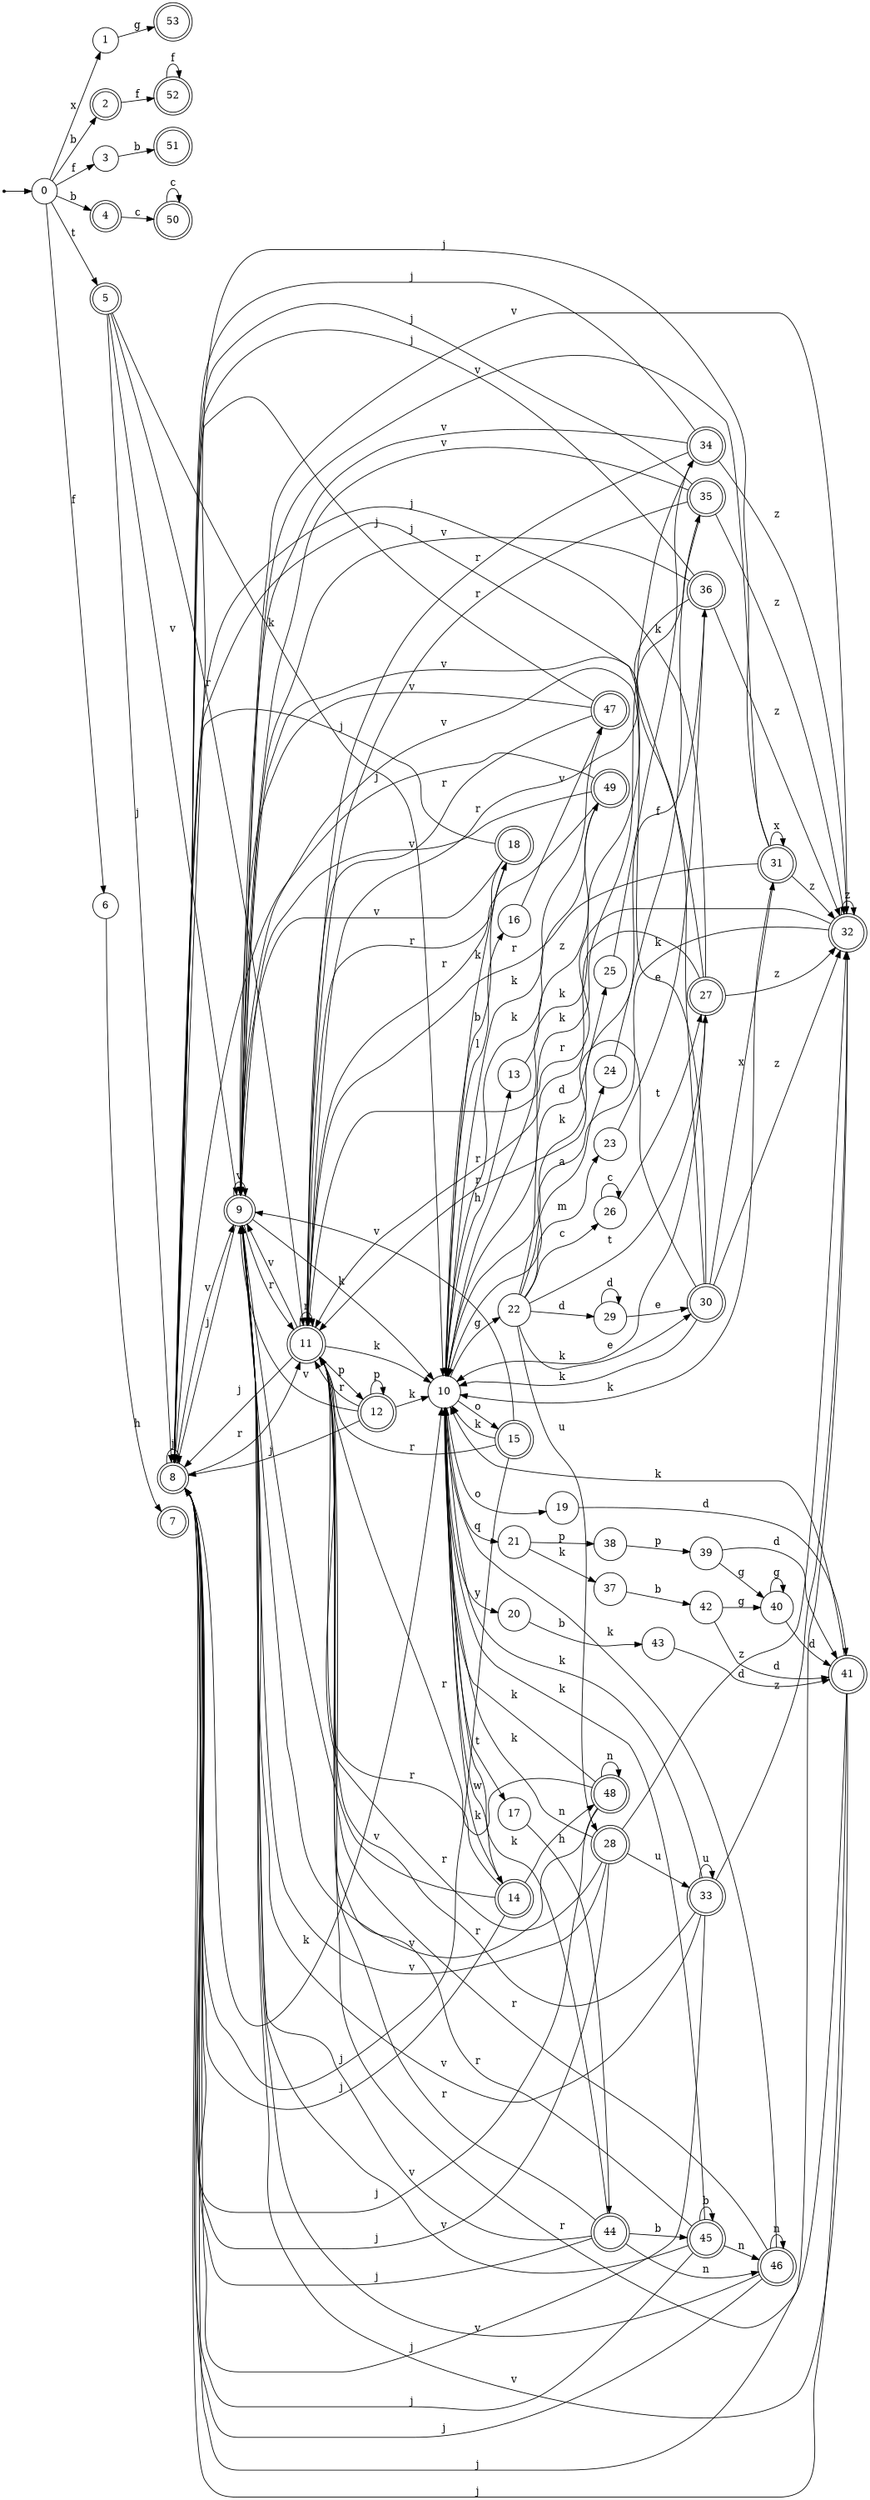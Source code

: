digraph finite_state_machine {
rankdir=LR;
size="20,20";
node [shape = point]; "dummy0"
node [shape = circle]; "0";
"dummy0" -> "0";
node [shape = circle]; "1";
node [shape = doublecircle]; "2";node [shape = circle]; "3";
node [shape = doublecircle]; "4";node [shape = doublecircle]; "5";node [shape = circle]; "6";
node [shape = doublecircle]; "7";node [shape = doublecircle]; "8";node [shape = doublecircle]; "9";node [shape = circle]; "10";
node [shape = doublecircle]; "11";node [shape = doublecircle]; "12";node [shape = circle]; "13";
node [shape = doublecircle]; "14";node [shape = doublecircle]; "15";node [shape = circle]; "16";
node [shape = circle]; "17";
node [shape = doublecircle]; "18";node [shape = circle]; "19";
node [shape = circle]; "20";
node [shape = circle]; "21";
node [shape = circle]; "22";
node [shape = circle]; "23";
node [shape = circle]; "24";
node [shape = circle]; "25";
node [shape = circle]; "26";
node [shape = doublecircle]; "27";node [shape = doublecircle]; "28";node [shape = circle]; "29";
node [shape = doublecircle]; "30";node [shape = doublecircle]; "31";node [shape = doublecircle]; "32";node [shape = doublecircle]; "33";node [shape = doublecircle]; "34";node [shape = doublecircle]; "35";node [shape = doublecircle]; "36";node [shape = circle]; "37";
node [shape = circle]; "38";
node [shape = circle]; "39";
node [shape = circle]; "40";
node [shape = doublecircle]; "41";node [shape = circle]; "42";
node [shape = circle]; "43";
node [shape = doublecircle]; "44";node [shape = doublecircle]; "45";node [shape = doublecircle]; "46";node [shape = doublecircle]; "47";node [shape = doublecircle]; "48";node [shape = doublecircle]; "49";node [shape = doublecircle]; "50";node [shape = doublecircle]; "51";node [shape = doublecircle]; "52";node [shape = doublecircle]; "53";"0" -> "1" [label = "x"];
 "0" -> "2" [label = "b"];
 "0" -> "4" [label = "b"];
 "0" -> "3" [label = "f"];
 "0" -> "6" [label = "f"];
 "0" -> "5" [label = "t"];
 "6" -> "7" [label = "h"];
 "5" -> "8" [label = "j"];
 "5" -> "9" [label = "v"];
 "5" -> "10" [label = "k"];
 "5" -> "11" [label = "r"];
 "11" -> "11" [label = "r"];
 "11" -> "12" [label = "p"];
 "11" -> "8" [label = "j"];
 "11" -> "9" [label = "v"];
 "11" -> "10" [label = "k"];
 "12" -> "12" [label = "p"];
 "12" -> "11" [label = "r"];
 "12" -> "8" [label = "j"];
 "12" -> "9" [label = "v"];
 "12" -> "10" [label = "k"];
 "10" -> "13" [label = "h"];
 "10" -> "14" [label = "w"];
 "10" -> "19" [label = "o"];
 "10" -> "15" [label = "o"];
 "10" -> "16" [label = "l"];
 "10" -> "17" [label = "t"];
 "10" -> "18" [label = "b"];
 "10" -> "20" [label = "y"];
 "10" -> "21" [label = "q"];
 "10" -> "22" [label = "g"];
 "22" -> "23" [label = "m"];
 "22" -> "24" [label = "a"];
 "22" -> "25" [label = "d"];
 "22" -> "29" [label = "d"];
 "22" -> "26" [label = "c"];
 "22" -> "27" [label = "t"];
 "22" -> "28" [label = "u"];
 "22" -> "30" [label = "e"];
 "30" -> "31" [label = "x"];
 "30" -> "32" [label = "z"];
 "30" -> "10" [label = "k"];
 "30" -> "8" [label = "j"];
 "30" -> "9" [label = "v"];
 "30" -> "11" [label = "r"];
 "32" -> "32" [label = "z"];
 "32" -> "10" [label = "k"];
 "32" -> "8" [label = "j"];
 "32" -> "9" [label = "v"];
 "32" -> "11" [label = "r"];
 "31" -> "31" [label = "x"];
 "31" -> "32" [label = "z"];
 "31" -> "10" [label = "k"];
 "31" -> "8" [label = "j"];
 "31" -> "9" [label = "v"];
 "31" -> "11" [label = "r"];
 "29" -> "29" [label = "d"];
 "29" -> "30" [label = "e"];
 "28" -> "33" [label = "u"];
 "28" -> "32" [label = "z"];
 "28" -> "10" [label = "k"];
 "28" -> "8" [label = "j"];
 "28" -> "9" [label = "v"];
 "28" -> "11" [label = "r"];
 "33" -> "33" [label = "u"];
 "33" -> "32" [label = "z"];
 "33" -> "10" [label = "k"];
 "33" -> "8" [label = "j"];
 "33" -> "9" [label = "v"];
 "33" -> "11" [label = "r"];
 "27" -> "32" [label = "z"];
 "27" -> "10" [label = "k"];
 "27" -> "8" [label = "j"];
 "27" -> "9" [label = "v"];
 "27" -> "11" [label = "r"];
 "26" -> "26" [label = "c"];
 "26" -> "27" [label = "t"];
 "25" -> "34" [label = "k"];
 "34" -> "32" [label = "z"];
 "34" -> "10" [label = "k"];
 "34" -> "8" [label = "j"];
 "34" -> "9" [label = "v"];
 "34" -> "11" [label = "r"];
 "24" -> "35" [label = "f"];
 "35" -> "32" [label = "z"];
 "35" -> "10" [label = "k"];
 "35" -> "8" [label = "j"];
 "35" -> "9" [label = "v"];
 "35" -> "11" [label = "r"];
 "23" -> "36" [label = "e"];
 "36" -> "32" [label = "z"];
 "36" -> "10" [label = "k"];
 "36" -> "8" [label = "j"];
 "36" -> "9" [label = "v"];
 "36" -> "11" [label = "r"];
 "21" -> "37" [label = "k"];
 "21" -> "38" [label = "p"];
 "38" -> "39" [label = "p"];
 "39" -> "40" [label = "g"];
 "39" -> "41" [label = "d"];
 "41" -> "10" [label = "k"];
 "41" -> "8" [label = "j"];
 "41" -> "9" [label = "v"];
 "41" -> "11" [label = "r"];
 "40" -> "40" [label = "g"];
 "40" -> "41" [label = "d"];
 "37" -> "42" [label = "b"];
 "42" -> "40" [label = "g"];
 "42" -> "41" [label = "d"];
 "20" -> "43" [label = "b"];
 "43" -> "41" [label = "d"];
 "19" -> "41" [label = "d"];
 "18" -> "10" [label = "k"];
 "18" -> "8" [label = "j"];
 "18" -> "9" [label = "v"];
 "18" -> "11" [label = "r"];
 "17" -> "44" [label = "h"];
 "44" -> "45" [label = "b"];
 "44" -> "46" [label = "n"];
 "44" -> "10" [label = "k"];
 "44" -> "8" [label = "j"];
 "44" -> "9" [label = "v"];
 "44" -> "11" [label = "r"];
 "46" -> "46" [label = "n"];
 "46" -> "10" [label = "k"];
 "46" -> "8" [label = "j"];
 "46" -> "9" [label = "v"];
 "46" -> "11" [label = "r"];
 "45" -> "45" [label = "b"];
 "45" -> "46" [label = "n"];
 "45" -> "10" [label = "k"];
 "45" -> "8" [label = "j"];
 "45" -> "9" [label = "v"];
 "45" -> "11" [label = "r"];
 "16" -> "47" [label = "v"];
 "47" -> "10" [label = "k"];
 "47" -> "8" [label = "j"];
 "47" -> "9" [label = "v"];
 "47" -> "11" [label = "r"];
 "15" -> "10" [label = "k"];
 "15" -> "8" [label = "j"];
 "15" -> "9" [label = "v"];
 "15" -> "11" [label = "r"];
 "14" -> "48" [label = "n"];
 "14" -> "10" [label = "k"];
 "14" -> "8" [label = "j"];
 "14" -> "9" [label = "v"];
 "14" -> "11" [label = "r"];
 "48" -> "48" [label = "n"];
 "48" -> "10" [label = "k"];
 "48" -> "8" [label = "j"];
 "48" -> "9" [label = "v"];
 "48" -> "11" [label = "r"];
 "13" -> "49" [label = "z"];
 "49" -> "10" [label = "k"];
 "49" -> "8" [label = "j"];
 "49" -> "9" [label = "v"];
 "49" -> "11" [label = "r"];
 "9" -> "9" [label = "v"];
 "9" -> "8" [label = "j"];
 "9" -> "10" [label = "k"];
 "9" -> "11" [label = "r"];
 "8" -> "8" [label = "j"];
 "8" -> "9" [label = "v"];
 "8" -> "10" [label = "k"];
 "8" -> "11" [label = "r"];
 "4" -> "50" [label = "c"];
 "50" -> "50" [label = "c"];
 "3" -> "51" [label = "b"];
 "2" -> "52" [label = "f"];
 "52" -> "52" [label = "f"];
 "1" -> "53" [label = "g"];
 }
